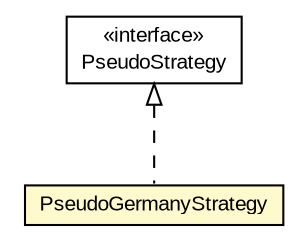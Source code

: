 #!/usr/local/bin/dot
#
# Class diagram 
# Generated by UMLGraph version R5_6-24-gf6e263 (http://www.umlgraph.org/)
#

digraph G {
	edge [fontname="arial",fontsize=10,labelfontname="arial",labelfontsize=10];
	node [fontname="arial",fontsize=10,shape=plaintext];
	nodesep=0.25;
	ranksep=0.5;
	// eu.europa.esig.dss.validation.process.bbb.xcv.sub.checks.pseudo.PseudoStrategy
	c523657 [label=<<table title="eu.europa.esig.dss.validation.process.bbb.xcv.sub.checks.pseudo.PseudoStrategy" border="0" cellborder="1" cellspacing="0" cellpadding="2" port="p" href="./PseudoStrategy.html">
		<tr><td><table border="0" cellspacing="0" cellpadding="1">
<tr><td align="center" balign="center"> &#171;interface&#187; </td></tr>
<tr><td align="center" balign="center"> PseudoStrategy </td></tr>
		</table></td></tr>
		</table>>, URL="./PseudoStrategy.html", fontname="arial", fontcolor="black", fontsize=10.0];
	// eu.europa.esig.dss.validation.process.bbb.xcv.sub.checks.pseudo.PseudoGermanyStrategy
	c523658 [label=<<table title="eu.europa.esig.dss.validation.process.bbb.xcv.sub.checks.pseudo.PseudoGermanyStrategy" border="0" cellborder="1" cellspacing="0" cellpadding="2" port="p" bgcolor="lemonChiffon" href="./PseudoGermanyStrategy.html">
		<tr><td><table border="0" cellspacing="0" cellpadding="1">
<tr><td align="center" balign="center"> PseudoGermanyStrategy </td></tr>
		</table></td></tr>
		</table>>, URL="./PseudoGermanyStrategy.html", fontname="arial", fontcolor="black", fontsize=10.0];
	//eu.europa.esig.dss.validation.process.bbb.xcv.sub.checks.pseudo.PseudoGermanyStrategy implements eu.europa.esig.dss.validation.process.bbb.xcv.sub.checks.pseudo.PseudoStrategy
	c523657:p -> c523658:p [dir=back,arrowtail=empty,style=dashed];
}

